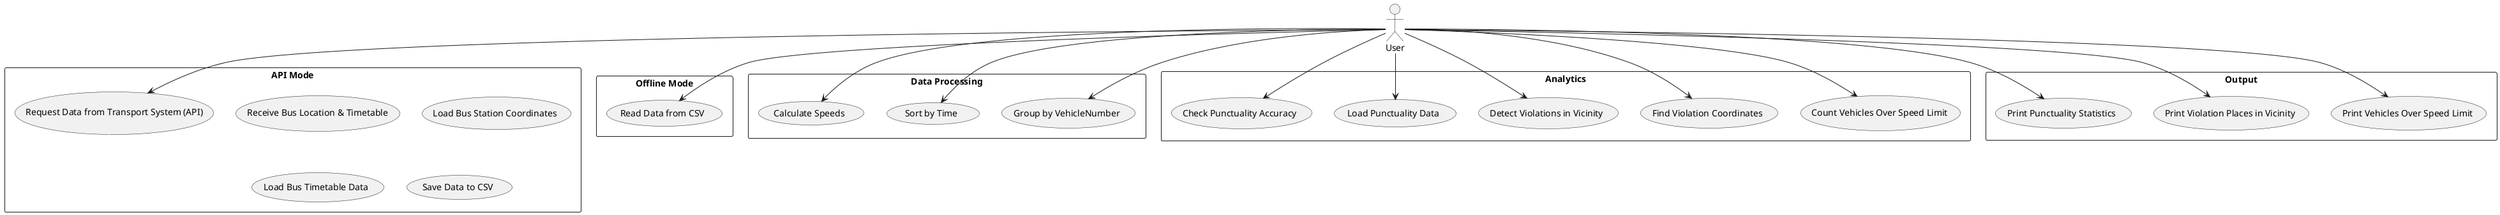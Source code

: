 @startuml

actor User

rectangle "API Mode" {
    usecase "Request Data from Transport System (API)" as UC1
    usecase "Receive Bus Location & Timetable" as UC2
    usecase "Load Bus Station Coordinates" as UC3
    usecase "Load Bus Timetable Data" as UC4
    usecase "Save Data to CSV" as UC5
}

rectangle "Offline Mode" {
    usecase "Read Data from CSV" as UC6
}

rectangle "Data Processing" {
    usecase "Group by VehicleNumber" as UC7
    usecase "Sort by Time" as UC8
    usecase "Calculate Speeds" as UC9
}

rectangle "Analytics" {
    usecase "Count Vehicles Over Speed Limit" as UC10
    usecase "Find Violation Coordinates" as UC11
    usecase "Detect Violations in Vicinity" as UC12
    usecase "Load Punctuality Data" as UC13
    usecase "Check Punctuality Accuracy" as UC14
}

rectangle "Output" {
    usecase "Print Vehicles Over Speed Limit" as UC15
    usecase "Print Violation Places in Vicinity" as UC16
    usecase "Print Punctuality Statistics" as UC17
}

User --> UC1
User --> UC6
User --> UC7
User --> UC8
User --> UC9
User --> UC10
User --> UC11
User --> UC12
User --> UC13
User --> UC14
User --> UC15
User --> UC16
User --> UC17

@enduml
